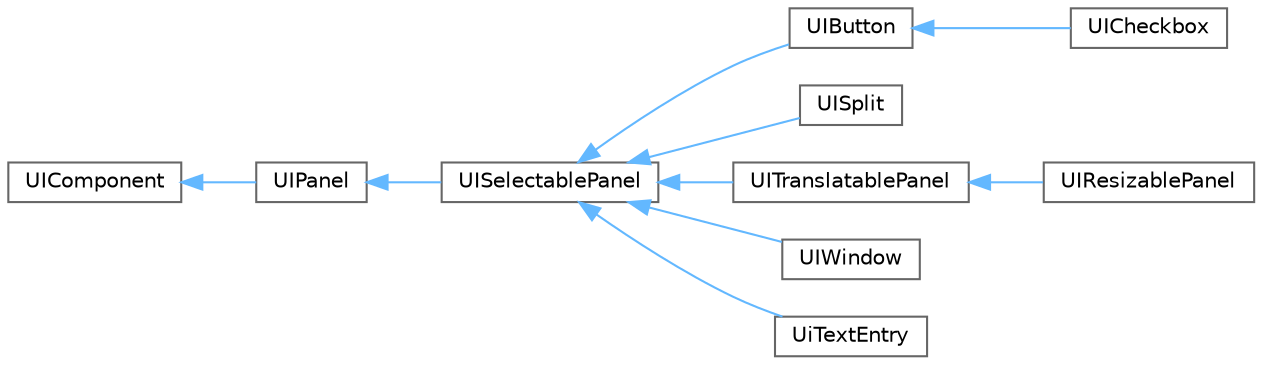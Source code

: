 digraph "Graphical Class Hierarchy"
{
 // LATEX_PDF_SIZE
  bgcolor="transparent";
  edge [fontname=Helvetica,fontsize=10,labelfontname=Helvetica,labelfontsize=10];
  node [fontname=Helvetica,fontsize=10,shape=box,height=0.2,width=0.4];
  rankdir="LR";
  Node0 [id="Node000000",label="UIComponent",height=0.2,width=0.4,color="grey40", fillcolor="white", style="filled",URL="$classUIComponent.html",tooltip=" "];
  Node0 -> Node1 [id="edge1_Node000000_Node000001",dir="back",color="steelblue1",style="solid",tooltip=" "];
  Node1 [id="Node000001",label="UIPanel",height=0.2,width=0.4,color="grey40", fillcolor="white", style="filled",URL="$classUIPanel.html",tooltip=" "];
  Node1 -> Node2 [id="edge2_Node000001_Node000002",dir="back",color="steelblue1",style="solid",tooltip=" "];
  Node2 [id="Node000002",label="UISelectablePanel",height=0.2,width=0.4,color="grey40", fillcolor="white", style="filled",URL="$classUISelectablePanel.html",tooltip=" "];
  Node2 -> Node3 [id="edge3_Node000002_Node000003",dir="back",color="steelblue1",style="solid",tooltip=" "];
  Node3 [id="Node000003",label="UIButton",height=0.2,width=0.4,color="grey40", fillcolor="white", style="filled",URL="$classUIButton.html",tooltip=" "];
  Node3 -> Node4 [id="edge4_Node000003_Node000004",dir="back",color="steelblue1",style="solid",tooltip=" "];
  Node4 [id="Node000004",label="UICheckbox",height=0.2,width=0.4,color="grey40", fillcolor="white", style="filled",URL="$classUICheckbox.html",tooltip=" "];
  Node2 -> Node5 [id="edge5_Node000002_Node000005",dir="back",color="steelblue1",style="solid",tooltip=" "];
  Node5 [id="Node000005",label="UISplit",height=0.2,width=0.4,color="grey40", fillcolor="white", style="filled",URL="$classUISplit.html",tooltip=" "];
  Node2 -> Node6 [id="edge6_Node000002_Node000006",dir="back",color="steelblue1",style="solid",tooltip=" "];
  Node6 [id="Node000006",label="UITranslatablePanel",height=0.2,width=0.4,color="grey40", fillcolor="white", style="filled",URL="$classUITranslatablePanel.html",tooltip=" "];
  Node6 -> Node7 [id="edge7_Node000006_Node000007",dir="back",color="steelblue1",style="solid",tooltip=" "];
  Node7 [id="Node000007",label="UIResizablePanel",height=0.2,width=0.4,color="grey40", fillcolor="white", style="filled",URL="$classUIResizablePanel.html",tooltip=" "];
  Node2 -> Node8 [id="edge8_Node000002_Node000008",dir="back",color="steelblue1",style="solid",tooltip=" "];
  Node8 [id="Node000008",label="UIWindow",height=0.2,width=0.4,color="grey40", fillcolor="white", style="filled",URL="$classUIWindow.html",tooltip=" "];
  Node2 -> Node9 [id="edge9_Node000002_Node000009",dir="back",color="steelblue1",style="solid",tooltip=" "];
  Node9 [id="Node000009",label="UiTextEntry",height=0.2,width=0.4,color="grey40", fillcolor="white", style="filled",URL="$classUiTextEntry.html",tooltip=" "];
}
